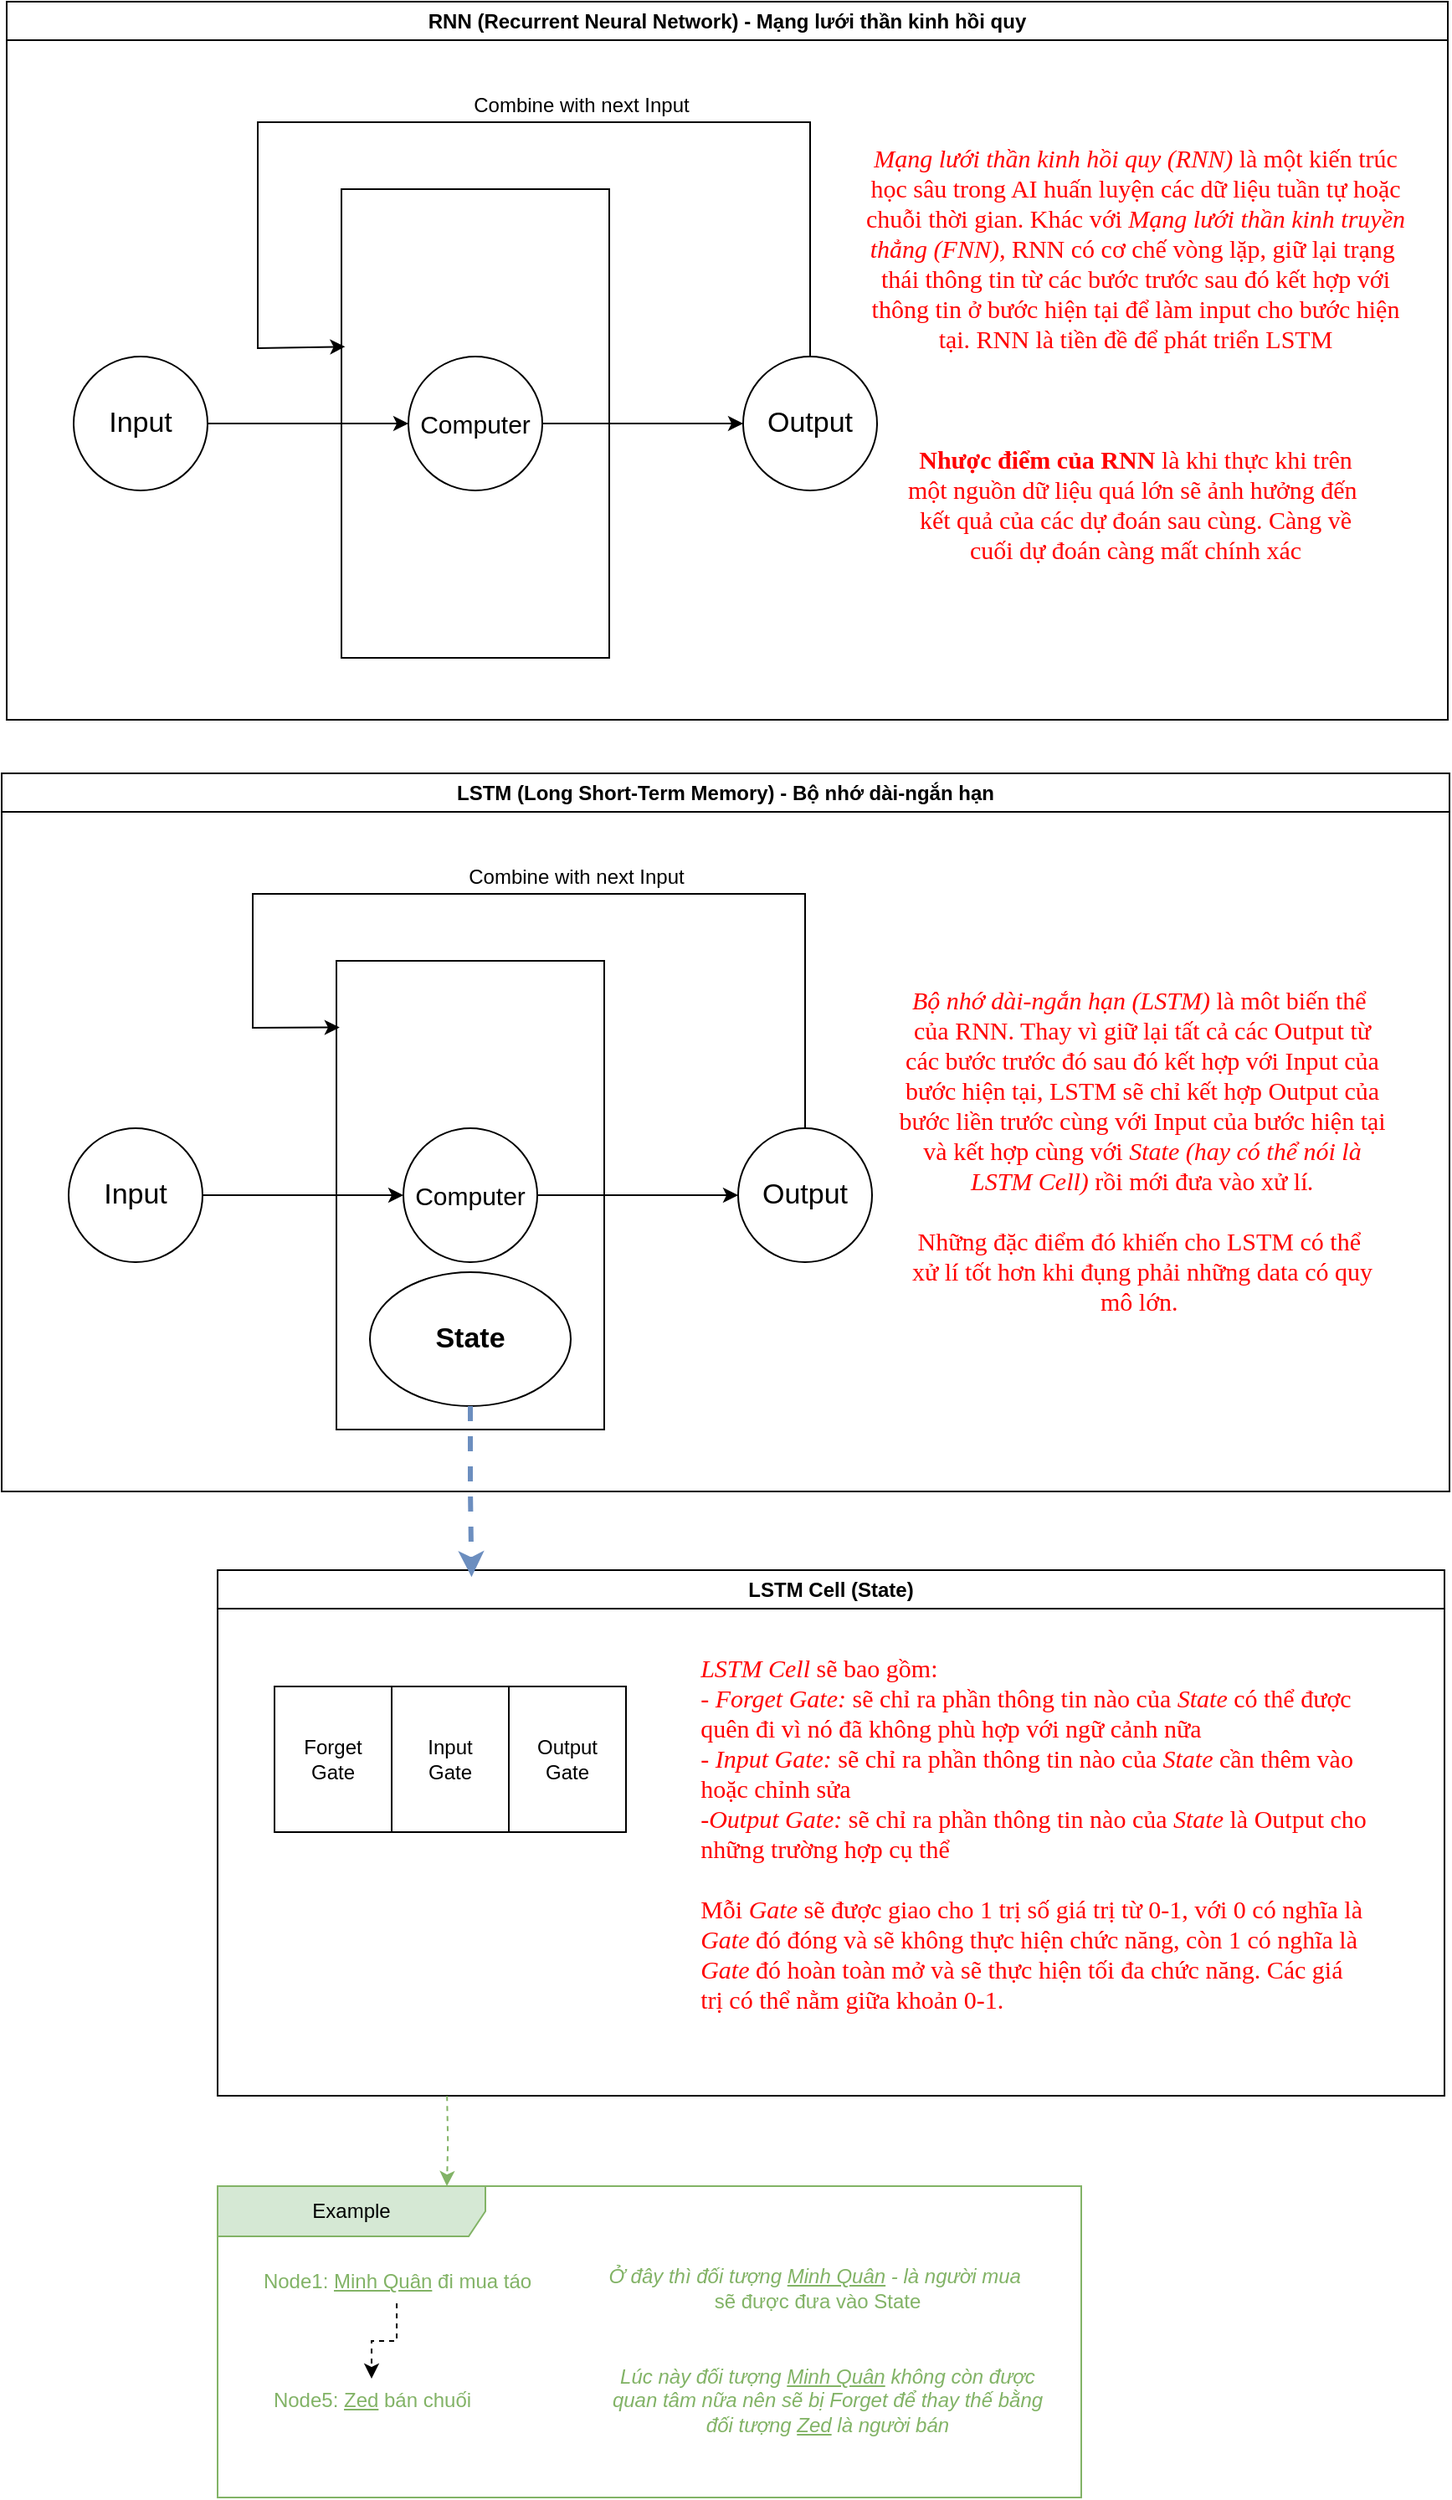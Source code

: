 <mxfile version="27.0.2">
  <diagram name="Page-1" id="bhZ3xM5GeWRVstb4cKA2">
    <mxGraphModel dx="741" dy="698" grid="0" gridSize="10" guides="1" tooltips="1" connect="1" arrows="1" fold="1" page="0" pageScale="1" pageWidth="850" pageHeight="1100" math="0" shadow="0">
      <root>
        <mxCell id="0" />
        <mxCell id="1" parent="0" />
        <mxCell id="ilEE9X5BdxgnDR6BqSXt-13" value="RNN (Recurrent Neural Network) - Mạng lưới thần kinh hồi quy" style="swimlane;whiteSpace=wrap;html=1;" vertex="1" parent="1">
          <mxGeometry x="406" y="333" width="861" height="429" as="geometry" />
        </mxCell>
        <mxCell id="ilEE9X5BdxgnDR6BqSXt-14" value="" style="group" vertex="1" connectable="0" parent="ilEE9X5BdxgnDR6BqSXt-13">
          <mxGeometry x="40" y="49" width="480" height="343" as="geometry" />
        </mxCell>
        <mxCell id="ilEE9X5BdxgnDR6BqSXt-2" value="" style="rounded=0;whiteSpace=wrap;html=1;" vertex="1" parent="ilEE9X5BdxgnDR6BqSXt-14">
          <mxGeometry x="160" y="63" width="160" height="280" as="geometry" />
        </mxCell>
        <mxCell id="ilEE9X5BdxgnDR6BqSXt-5" value="" style="edgeStyle=orthogonalEdgeStyle;rounded=0;orthogonalLoop=1;jettySize=auto;html=1;" edge="1" parent="ilEE9X5BdxgnDR6BqSXt-14" source="ilEE9X5BdxgnDR6BqSXt-1" target="ilEE9X5BdxgnDR6BqSXt-4">
          <mxGeometry relative="1" as="geometry" />
        </mxCell>
        <mxCell id="ilEE9X5BdxgnDR6BqSXt-1" value="&lt;font style=&quot;font-size: 17px;&quot;&gt;Input&lt;/font&gt;" style="ellipse;whiteSpace=wrap;html=1;aspect=fixed;" vertex="1" parent="ilEE9X5BdxgnDR6BqSXt-14">
          <mxGeometry y="163" width="80" height="80" as="geometry" />
        </mxCell>
        <mxCell id="ilEE9X5BdxgnDR6BqSXt-3" value="&lt;font style=&quot;font-size: 17px;&quot;&gt;Output&lt;/font&gt;" style="ellipse;whiteSpace=wrap;html=1;aspect=fixed;" vertex="1" parent="ilEE9X5BdxgnDR6BqSXt-14">
          <mxGeometry x="400" y="163" width="80" height="80" as="geometry" />
        </mxCell>
        <mxCell id="ilEE9X5BdxgnDR6BqSXt-6" style="edgeStyle=orthogonalEdgeStyle;rounded=0;orthogonalLoop=1;jettySize=auto;html=1;" edge="1" parent="ilEE9X5BdxgnDR6BqSXt-14" source="ilEE9X5BdxgnDR6BqSXt-4" target="ilEE9X5BdxgnDR6BqSXt-3">
          <mxGeometry relative="1" as="geometry" />
        </mxCell>
        <mxCell id="ilEE9X5BdxgnDR6BqSXt-4" value="&lt;font style=&quot;font-size: 15px;&quot;&gt;Computer&lt;/font&gt;" style="ellipse;whiteSpace=wrap;html=1;aspect=fixed;" vertex="1" parent="ilEE9X5BdxgnDR6BqSXt-14">
          <mxGeometry x="200" y="163" width="80" height="80" as="geometry" />
        </mxCell>
        <mxCell id="ilEE9X5BdxgnDR6BqSXt-7" value="" style="endArrow=classic;html=1;rounded=0;entryX=0.014;entryY=0.336;entryDx=0;entryDy=0;entryPerimeter=0;" edge="1" parent="ilEE9X5BdxgnDR6BqSXt-14" source="ilEE9X5BdxgnDR6BqSXt-3" target="ilEE9X5BdxgnDR6BqSXt-2">
          <mxGeometry width="50" height="50" relative="1" as="geometry">
            <mxPoint x="440" y="143" as="sourcePoint" />
            <mxPoint x="490" y="93" as="targetPoint" />
            <Array as="points">
              <mxPoint x="440" y="23" />
              <mxPoint x="110" y="23" />
              <mxPoint x="110" y="158" />
            </Array>
          </mxGeometry>
        </mxCell>
        <mxCell id="ilEE9X5BdxgnDR6BqSXt-8" value="Combine with next Input" style="text;html=1;align=center;verticalAlign=middle;resizable=0;points=[];autosize=1;strokeColor=none;fillColor=none;" vertex="1" parent="ilEE9X5BdxgnDR6BqSXt-14">
          <mxGeometry x="229" width="147" height="26" as="geometry" />
        </mxCell>
        <mxCell id="ilEE9X5BdxgnDR6BqSXt-32" value="&lt;font style=&quot;font-size: 15px;&quot;&gt;Mạng lưới thần kinh hồi quy (RNN) &lt;span style=&quot;font-style: normal;&quot;&gt;là một kiến trúc&lt;/span&gt;&lt;/font&gt;&lt;div&gt;&lt;span style=&quot;font-style: normal;&quot;&gt;&lt;font style=&quot;font-size: 15px;&quot;&gt;học sâu trong AI huấn luyện các dữ liệu tuần tự hoặc&lt;/font&gt;&lt;/span&gt;&lt;/div&gt;&lt;div&gt;&lt;font style=&quot;font-size: 15px;&quot;&gt;&lt;span style=&quot;font-style: normal;&quot;&gt;chuỗi thời gian. Khác với &lt;/span&gt;Mạng lưới thần kinh truyền&lt;/font&gt;&lt;/div&gt;&lt;div&gt;&lt;font style=&quot;font-size: 15px;&quot;&gt;thẳng (FNN), &lt;span style=&quot;font-style: normal;&quot;&gt;RNN có cơ chế vòng lặp, giữ lại trạng&amp;nbsp;&lt;/span&gt;&lt;/font&gt;&lt;/div&gt;&lt;div&gt;&lt;span style=&quot;font-style: normal;&quot;&gt;&lt;font style=&quot;font-size: 15px;&quot;&gt;thái thông tin từ các bước trước sau đó kết hợp với&lt;/font&gt;&lt;/span&gt;&lt;/div&gt;&lt;div&gt;&lt;span style=&quot;font-style: normal;&quot;&gt;&lt;font style=&quot;font-size: 15px;&quot;&gt;thông tin ở bước hiện tại để làm input cho bước hiện&lt;/font&gt;&lt;/span&gt;&lt;/div&gt;&lt;div&gt;&lt;span style=&quot;font-style: normal;&quot;&gt;&lt;font style=&quot;font-size: 15px;&quot;&gt;tại. RNN là tiền đề để phát triển LSTM&lt;/font&gt;&lt;/span&gt;&lt;/div&gt;&lt;div style=&quot;&quot;&gt;&lt;span style=&quot;font-style: normal;&quot;&gt;&lt;font style=&quot;font-size: 15px;&quot;&gt;&lt;br&gt;&lt;/font&gt;&lt;/span&gt;&lt;/div&gt;&lt;div style=&quot;&quot;&gt;&lt;span style=&quot;font-style: normal;&quot;&gt;&lt;font style=&quot;font-size: 15px;&quot;&gt;&lt;br&gt;&lt;/font&gt;&lt;/span&gt;&lt;/div&gt;&lt;div&gt;&lt;span style=&quot;font-style: normal;&quot;&gt;&lt;font style=&quot;font-size: 15px;&quot;&gt;&lt;br&gt;&lt;/font&gt;&lt;/span&gt;&lt;/div&gt;&lt;div&gt;&lt;span style=&quot;font-style: normal;&quot;&gt;&lt;font style=&quot;font-size: 15px;&quot;&gt;&lt;b&gt;Nhược điểm của RNN&lt;/b&gt;&amp;nbsp;là khi thực khi trên&lt;/font&gt;&lt;/span&gt;&lt;/div&gt;&lt;div&gt;&lt;span style=&quot;font-style: normal;&quot;&gt;&lt;font style=&quot;font-size: 15px;&quot;&gt;một nguồn dữ liệu quá lớn sẽ ảnh hưởng đến&amp;nbsp;&lt;/font&gt;&lt;/span&gt;&lt;/div&gt;&lt;div&gt;&lt;span style=&quot;font-style: normal;&quot;&gt;&lt;font style=&quot;font-size: 15px;&quot;&gt;kết quả của các dự đoán sau cùng. Càng về&lt;/font&gt;&lt;/span&gt;&lt;/div&gt;&lt;div&gt;&lt;span style=&quot;font-style: normal;&quot;&gt;&lt;font style=&quot;font-size: 15px;&quot;&gt;cuối dự đoán càng mất chính xác&lt;/font&gt;&lt;/span&gt;&lt;/div&gt;" style="text;html=1;align=center;verticalAlign=middle;resizable=0;points=[];autosize=1;strokeColor=none;fillColor=none;fontFamily=Times New Roman;fontStyle=2;fontColor=light-dark(#ff0000, #ededed);" vertex="1" parent="ilEE9X5BdxgnDR6BqSXt-13">
          <mxGeometry x="504" y="78" width="340" height="264" as="geometry" />
        </mxCell>
        <mxCell id="ilEE9X5BdxgnDR6BqSXt-15" value="LSTM Cell (State)" style="swimlane;whiteSpace=wrap;html=1;" vertex="1" parent="1">
          <mxGeometry x="532" y="1270" width="733" height="314" as="geometry" />
        </mxCell>
        <mxCell id="ilEE9X5BdxgnDR6BqSXt-16" value="" style="group" vertex="1" connectable="0" parent="ilEE9X5BdxgnDR6BqSXt-15">
          <mxGeometry x="34" y="69.5" width="210" height="87" as="geometry" />
        </mxCell>
        <mxCell id="ilEE9X5BdxgnDR6BqSXt-9" value="Forget&lt;div&gt;Gate&lt;/div&gt;" style="rounded=0;whiteSpace=wrap;html=1;" vertex="1" parent="ilEE9X5BdxgnDR6BqSXt-16">
          <mxGeometry width="70" height="87" as="geometry" />
        </mxCell>
        <mxCell id="ilEE9X5BdxgnDR6BqSXt-10" value="Input&lt;div&gt;Gate&lt;/div&gt;" style="rounded=0;whiteSpace=wrap;html=1;" vertex="1" parent="ilEE9X5BdxgnDR6BqSXt-16">
          <mxGeometry x="70" width="70" height="87" as="geometry" />
        </mxCell>
        <mxCell id="ilEE9X5BdxgnDR6BqSXt-11" value="Output&lt;div&gt;Gate&lt;/div&gt;" style="rounded=0;whiteSpace=wrap;html=1;" vertex="1" parent="ilEE9X5BdxgnDR6BqSXt-16">
          <mxGeometry x="140" width="70" height="87" as="geometry" />
        </mxCell>
        <mxCell id="ilEE9X5BdxgnDR6BqSXt-36" value="&lt;div style=&quot;text-align: left;&quot;&gt;&lt;span style=&quot;font-size: 15px; background-color: transparent; color: light-dark(rgb(255, 0, 0), rgb(237, 237, 237));&quot;&gt;LSTM Cell &lt;/span&gt;&lt;span style=&quot;font-size: 15px; background-color: transparent; color: light-dark(rgb(255, 0, 0), rgb(237, 237, 237)); font-style: normal;&quot;&gt;sẽ bao gồm:&lt;/span&gt;&lt;/div&gt;&lt;div style=&quot;text-align: left;&quot;&gt;&lt;span style=&quot;background-color: transparent; color: light-dark(rgb(255, 0, 0), rgb(237, 237, 237));&quot;&gt;&lt;font style=&quot;font-size: 15px;&quot;&gt;- Forget Gate: &lt;span style=&quot;font-style: normal;&quot;&gt;sẽ chỉ ra phần thông tin nào của &lt;/span&gt;State&lt;span style=&quot;font-style: normal;&quot;&gt;&amp;nbsp;có thể được&lt;/span&gt;&lt;/font&gt;&lt;/span&gt;&lt;/div&gt;&lt;div style=&quot;text-align: left;&quot;&gt;&lt;span style=&quot;background-color: transparent; color: light-dark(rgb(255, 0, 0), rgb(237, 237, 237));&quot;&gt;&lt;font style=&quot;font-size: 15px;&quot;&gt;&lt;span style=&quot;font-style: normal;&quot;&gt;quên đi vì nó đã không phù hợp với ngữ cảnh nữa&lt;/span&gt;&lt;/font&gt;&lt;/span&gt;&lt;/div&gt;&lt;div style=&quot;text-align: left;&quot;&gt;&lt;span style=&quot;background-color: transparent; color: light-dark(rgb(255, 0, 0), rgb(237, 237, 237));&quot;&gt;&lt;font style=&quot;font-size: 15px;&quot;&gt;- Input Gate: &lt;span style=&quot;font-style: normal;&quot;&gt;sẽ chỉ ra phần thông tin nào của &lt;/span&gt;State&lt;span style=&quot;font-style: normal;&quot;&gt; cần thêm vào&lt;/span&gt;&lt;/font&gt;&lt;/span&gt;&lt;/div&gt;&lt;div style=&quot;text-align: left;&quot;&gt;&lt;span style=&quot;background-color: transparent; color: light-dark(rgb(255, 0, 0), rgb(237, 237, 237));&quot;&gt;&lt;font style=&quot;font-size: 15px;&quot;&gt;&lt;span style=&quot;font-style: normal;&quot;&gt;hoặc chỉnh&amp;nbsp;&lt;/span&gt;&lt;/font&gt;&lt;/span&gt;&lt;span style=&quot;font-style: normal; font-size: 15px; background-color: transparent; color: light-dark(rgb(255, 0, 0), rgb(237, 237, 237));&quot;&gt;sửa&amp;nbsp;&lt;/span&gt;&lt;/div&gt;&lt;div style=&quot;text-align: left;&quot;&gt;&lt;span style=&quot;background-color: transparent; color: light-dark(rgb(255, 0, 0), rgb(237, 237, 237));&quot;&gt;&lt;font style=&quot;font-size: 15px;&quot;&gt;-Output Gate: &lt;span style=&quot;font-style: normal;&quot;&gt;sẽ chỉ ra phần thông tin nào của &lt;/span&gt;State&lt;span style=&quot;font-style: normal;&quot;&gt;&amp;nbsp;là Output cho&lt;/span&gt;&lt;/font&gt;&lt;/span&gt;&lt;/div&gt;&lt;div style=&quot;text-align: left;&quot;&gt;&lt;span style=&quot;background-color: transparent; color: light-dark(rgb(255, 0, 0), rgb(237, 237, 237));&quot;&gt;&lt;font style=&quot;font-size: 15px;&quot;&gt;&lt;span style=&quot;font-style: normal;&quot;&gt;những trường hợp cụ thể&lt;/span&gt;&lt;/font&gt;&lt;/span&gt;&lt;/div&gt;&lt;div style=&quot;text-align: left;&quot;&gt;&lt;span style=&quot;background-color: transparent; color: light-dark(rgb(255, 0, 0), rgb(237, 237, 237));&quot;&gt;&lt;font style=&quot;font-size: 15px;&quot;&gt;&lt;span style=&quot;font-style: normal;&quot;&gt;&lt;br&gt;&lt;/span&gt;&lt;/font&gt;&lt;/span&gt;&lt;/div&gt;&lt;div style=&quot;text-align: left;&quot;&gt;&lt;span style=&quot;background-color: transparent; color: light-dark(rgb(255, 0, 0), rgb(237, 237, 237));&quot;&gt;&lt;font style=&quot;font-size: 15px;&quot;&gt;&lt;span style=&quot;font-style: normal;&quot;&gt;Mỗi &lt;/span&gt;Gate&lt;span style=&quot;font-style: normal;&quot;&gt; sẽ được giao cho 1 trị số giá trị từ 0-1, với 0 có nghĩa là&lt;/span&gt;&lt;/font&gt;&lt;/span&gt;&lt;/div&gt;&lt;div style=&quot;text-align: left;&quot;&gt;&lt;span style=&quot;background-color: transparent; color: light-dark(rgb(255, 0, 0), rgb(237, 237, 237));&quot;&gt;&lt;font style=&quot;font-size: 15px;&quot;&gt;Gate &lt;span style=&quot;font-style: normal;&quot;&gt;đó đóng và sẽ không thực hiện chức năng, còn 1 có nghĩa là&amp;nbsp;&lt;/span&gt;&lt;/font&gt;&lt;/span&gt;&lt;/div&gt;&lt;div style=&quot;text-align: left;&quot;&gt;&lt;span style=&quot;background-color: transparent; color: light-dark(rgb(255, 0, 0), rgb(237, 237, 237));&quot;&gt;&lt;font style=&quot;font-size: 15px;&quot;&gt;Gate &lt;span style=&quot;font-style: normal;&quot;&gt;đó hoàn toàn mở và sẽ thực hiện tối đa chức năng. Các giá&amp;nbsp;&lt;/span&gt;&lt;/font&gt;&lt;/span&gt;&lt;/div&gt;&lt;div style=&quot;text-align: left;&quot;&gt;&lt;span style=&quot;background-color: transparent; color: light-dark(rgb(255, 0, 0), rgb(237, 237, 237));&quot;&gt;&lt;font style=&quot;font-size: 15px;&quot;&gt;&lt;span style=&quot;font-style: normal;&quot;&gt;trị có thể nằm giữa khoản 0-1.&lt;/span&gt;&lt;/font&gt;&lt;/span&gt;&lt;/div&gt;" style="text;html=1;align=center;verticalAlign=middle;resizable=0;points=[];autosize=1;strokeColor=none;fillColor=none;fontFamily=Times New Roman;fontStyle=2;fontColor=light-dark(#ff0000, #ededed);" vertex="1" parent="ilEE9X5BdxgnDR6BqSXt-15">
          <mxGeometry x="280" y="43" width="414" height="228" as="geometry" />
        </mxCell>
        <mxCell id="ilEE9X5BdxgnDR6BqSXt-17" value="LSTM (Long Short-Term Memory) - Bộ nhớ dài-ngắn hạn" style="swimlane;whiteSpace=wrap;html=1;" vertex="1" parent="1">
          <mxGeometry x="403" y="794" width="865" height="429" as="geometry" />
        </mxCell>
        <mxCell id="ilEE9X5BdxgnDR6BqSXt-28" value="" style="group" vertex="1" connectable="0" parent="ilEE9X5BdxgnDR6BqSXt-17">
          <mxGeometry x="40" y="49" width="480" height="343" as="geometry" />
        </mxCell>
        <mxCell id="ilEE9X5BdxgnDR6BqSXt-19" value="" style="rounded=0;whiteSpace=wrap;html=1;" vertex="1" parent="ilEE9X5BdxgnDR6BqSXt-28">
          <mxGeometry x="160" y="63" width="160" height="280" as="geometry" />
        </mxCell>
        <mxCell id="ilEE9X5BdxgnDR6BqSXt-20" value="" style="edgeStyle=orthogonalEdgeStyle;rounded=0;orthogonalLoop=1;jettySize=auto;html=1;" edge="1" parent="ilEE9X5BdxgnDR6BqSXt-28" source="ilEE9X5BdxgnDR6BqSXt-21" target="ilEE9X5BdxgnDR6BqSXt-24">
          <mxGeometry relative="1" as="geometry" />
        </mxCell>
        <mxCell id="ilEE9X5BdxgnDR6BqSXt-21" value="&lt;font style=&quot;font-size: 17px;&quot;&gt;Input&lt;/font&gt;" style="ellipse;whiteSpace=wrap;html=1;aspect=fixed;" vertex="1" parent="ilEE9X5BdxgnDR6BqSXt-28">
          <mxGeometry y="163" width="80" height="80" as="geometry" />
        </mxCell>
        <mxCell id="ilEE9X5BdxgnDR6BqSXt-22" value="&lt;font style=&quot;font-size: 17px;&quot;&gt;Output&lt;/font&gt;" style="ellipse;whiteSpace=wrap;html=1;aspect=fixed;" vertex="1" parent="ilEE9X5BdxgnDR6BqSXt-28">
          <mxGeometry x="400" y="163" width="80" height="80" as="geometry" />
        </mxCell>
        <mxCell id="ilEE9X5BdxgnDR6BqSXt-23" style="edgeStyle=orthogonalEdgeStyle;rounded=0;orthogonalLoop=1;jettySize=auto;html=1;" edge="1" parent="ilEE9X5BdxgnDR6BqSXt-28" source="ilEE9X5BdxgnDR6BqSXt-24" target="ilEE9X5BdxgnDR6BqSXt-22">
          <mxGeometry relative="1" as="geometry" />
        </mxCell>
        <mxCell id="ilEE9X5BdxgnDR6BqSXt-24" value="&lt;font style=&quot;font-size: 15px;&quot;&gt;Computer&lt;/font&gt;" style="ellipse;whiteSpace=wrap;html=1;aspect=fixed;" vertex="1" parent="ilEE9X5BdxgnDR6BqSXt-28">
          <mxGeometry x="200" y="163" width="80" height="80" as="geometry" />
        </mxCell>
        <mxCell id="ilEE9X5BdxgnDR6BqSXt-25" value="" style="endArrow=classic;html=1;rounded=0;entryX=0.012;entryY=0.142;entryDx=0;entryDy=0;entryPerimeter=0;" edge="1" parent="ilEE9X5BdxgnDR6BqSXt-28" source="ilEE9X5BdxgnDR6BqSXt-22" target="ilEE9X5BdxgnDR6BqSXt-19">
          <mxGeometry width="50" height="50" relative="1" as="geometry">
            <mxPoint x="440" y="143" as="sourcePoint" />
            <mxPoint x="490" y="93" as="targetPoint" />
            <Array as="points">
              <mxPoint x="440" y="23" />
              <mxPoint x="110" y="23" />
              <mxPoint x="110" y="103" />
            </Array>
          </mxGeometry>
        </mxCell>
        <mxCell id="ilEE9X5BdxgnDR6BqSXt-26" value="Combine with next Input" style="text;html=1;align=center;verticalAlign=middle;resizable=0;points=[];autosize=1;strokeColor=none;fillColor=none;" vertex="1" parent="ilEE9X5BdxgnDR6BqSXt-28">
          <mxGeometry x="229" width="147" height="26" as="geometry" />
        </mxCell>
        <mxCell id="ilEE9X5BdxgnDR6BqSXt-27" value="&lt;font style=&quot;font-size: 17px;&quot;&gt;&lt;b&gt;State&lt;/b&gt;&lt;/font&gt;" style="ellipse;whiteSpace=wrap;html=1;" vertex="1" parent="ilEE9X5BdxgnDR6BqSXt-28">
          <mxGeometry x="180" y="249" width="120" height="80" as="geometry" />
        </mxCell>
        <mxCell id="ilEE9X5BdxgnDR6BqSXt-33" value="&lt;span style=&quot;font-size: 15px;&quot;&gt;Bộ nhớ dài-ngắn hạn (LSTM) &lt;span style=&quot;font-style: normal;&quot;&gt;là môt biến thể&amp;nbsp;&lt;/span&gt;&lt;/span&gt;&lt;div&gt;&lt;span style=&quot;font-size: 15px;&quot;&gt;&lt;span style=&quot;font-style: normal;&quot;&gt;của RNN. Thay vì giữ lại tất cả các Output từ&lt;/span&gt;&lt;/span&gt;&lt;/div&gt;&lt;div&gt;&lt;span style=&quot;font-size: 15px; font-style: normal;&quot;&gt;các bước trước đó sau đó kết hợp với Input của&lt;/span&gt;&lt;/div&gt;&lt;div&gt;&lt;span style=&quot;font-size: 15px; font-style: normal;&quot;&gt;bước hiện tại, LSTM sẽ chỉ kết hợp Output của&lt;/span&gt;&lt;/div&gt;&lt;div&gt;&lt;span style=&quot;font-size: 15px; font-style: normal;&quot;&gt;bước liền trước cùng với Input của bước hiện tại&lt;/span&gt;&lt;/div&gt;&lt;div&gt;&lt;span style=&quot;font-size: 15px; font-style: normal;&quot;&gt;và kết hợp cùng với &lt;/span&gt;&lt;span style=&quot;font-size: 15px;&quot;&gt;State (hay có thể nói là&lt;/span&gt;&lt;/div&gt;&lt;div&gt;&lt;span style=&quot;font-size: 15px;&quot;&gt;LSTM Cell) &lt;span style=&quot;font-style: normal;&quot;&gt;rồi mới đưa vào xử lí&lt;/span&gt;.&lt;br&gt;&lt;/span&gt;&lt;span style=&quot;font-size: 15px; font-style: normal;&quot;&gt;&lt;br&gt;Những đặc điểm đó khiến cho LSTM có thể&amp;nbsp;&lt;/span&gt;&lt;/div&gt;&lt;div&gt;&lt;span style=&quot;font-size: 15px; font-style: normal;&quot;&gt;xử lí tốt hơn khi đụng phải những data có quy&lt;/span&gt;&lt;/div&gt;&lt;div&gt;&lt;span style=&quot;font-size: 15px; font-style: normal;&quot;&gt;mô lớn.&amp;nbsp;&lt;/span&gt;&lt;/div&gt;" style="text;html=1;align=center;verticalAlign=middle;resizable=0;points=[];autosize=1;strokeColor=none;fillColor=none;fontFamily=Times New Roman;fontStyle=2;fontColor=light-dark(#ff0000, #ededed);" vertex="1" parent="ilEE9X5BdxgnDR6BqSXt-17">
          <mxGeometry x="526" y="120" width="309" height="210" as="geometry" />
        </mxCell>
        <mxCell id="ilEE9X5BdxgnDR6BqSXt-29" style="edgeStyle=orthogonalEdgeStyle;rounded=0;orthogonalLoop=1;jettySize=auto;html=1;fontStyle=1;fillColor=#dae8fc;strokeColor=#6c8ebf;curved=0;strokeWidth=3;dashed=1;entryX=0.207;entryY=0.013;entryDx=0;entryDy=0;entryPerimeter=0;" edge="1" parent="1" source="ilEE9X5BdxgnDR6BqSXt-27" target="ilEE9X5BdxgnDR6BqSXt-15">
          <mxGeometry relative="1" as="geometry" />
        </mxCell>
        <mxCell id="ilEE9X5BdxgnDR6BqSXt-40" value="Example" style="shape=umlFrame;whiteSpace=wrap;html=1;pointerEvents=0;recursiveResize=0;container=1;collapsible=0;width=160;fillColor=#d5e8d4;strokeColor=#82b366;" vertex="1" parent="1">
          <mxGeometry x="532" y="1638" width="516" height="186" as="geometry" />
        </mxCell>
        <mxCell id="ilEE9X5BdxgnDR6BqSXt-46" value="" style="edgeStyle=orthogonalEdgeStyle;rounded=0;orthogonalLoop=1;jettySize=auto;html=1;dashed=1;" edge="1" parent="ilEE9X5BdxgnDR6BqSXt-40" source="ilEE9X5BdxgnDR6BqSXt-43" target="ilEE9X5BdxgnDR6BqSXt-44">
          <mxGeometry relative="1" as="geometry" />
        </mxCell>
        <mxCell id="ilEE9X5BdxgnDR6BqSXt-43" value="&lt;font style=&quot;color: rgb(130, 179, 102);&quot;&gt;Node1: &lt;u&gt;Minh Quân&lt;/u&gt; đi mua táo&lt;/font&gt;" style="text;html=1;align=center;verticalAlign=middle;resizable=0;points=[];autosize=1;strokeColor=none;fillColor=none;fontColor=#99FF99;" vertex="1" parent="ilEE9X5BdxgnDR6BqSXt-40">
          <mxGeometry x="18" y="44" width="178" height="26" as="geometry" />
        </mxCell>
        <mxCell id="ilEE9X5BdxgnDR6BqSXt-44" value="&lt;font style=&quot;color: rgb(130, 179, 102);&quot;&gt;Node5: &lt;u&gt;Zed&lt;/u&gt;&amp;nbsp;bán chuối&lt;/font&gt;" style="text;html=1;align=center;verticalAlign=middle;resizable=0;points=[];autosize=1;strokeColor=none;fillColor=none;fontColor=#99FF99;" vertex="1" parent="ilEE9X5BdxgnDR6BqSXt-40">
          <mxGeometry x="24" y="115" width="136" height="26" as="geometry" />
        </mxCell>
        <mxCell id="ilEE9X5BdxgnDR6BqSXt-45" value="&lt;font color=&quot;#82b366&quot;&gt;&lt;i&gt;Ở đây thì đối tượng &lt;/i&gt;&lt;i style=&quot;text-decoration-line: underline;&quot;&gt;Minh Quân&lt;/i&gt;&lt;i style=&quot;&quot;&gt;&amp;nbsp;- là người mua&amp;nbsp;&lt;/i&gt;&lt;/font&gt;&lt;div&gt;&lt;font color=&quot;#82b366&quot;&gt;sẽ được&amp;nbsp;&lt;/font&gt;&lt;span style=&quot;color: rgb(130, 179, 102); background-color: transparent;&quot;&gt;đưa vào State&lt;/span&gt;&lt;/div&gt;" style="text;html=1;align=center;verticalAlign=middle;resizable=0;points=[];autosize=1;strokeColor=none;fillColor=none;fontColor=#99FF99;" vertex="1" parent="ilEE9X5BdxgnDR6BqSXt-40">
          <mxGeometry x="224" y="40" width="268" height="41" as="geometry" />
        </mxCell>
        <mxCell id="ilEE9X5BdxgnDR6BqSXt-47" value="&lt;font color=&quot;#82b366&quot;&gt;&lt;i&gt;Lúc này đối tượng &lt;/i&gt;&lt;i style=&quot;text-decoration-line: underline;&quot;&gt;Minh Quân&lt;/i&gt;&amp;nbsp;&lt;i&gt;không còn được&lt;/i&gt;&lt;/font&gt;&lt;div&gt;&lt;font color=&quot;#82b366&quot;&gt;&lt;i&gt;quan tâm nữa nên sẽ bị Forget để thay thế bằng&lt;/i&gt;&lt;/font&gt;&lt;/div&gt;&lt;div&gt;&lt;font color=&quot;#82b366&quot;&gt;&lt;i&gt;đối tượng &lt;u&gt;Zed&lt;/u&gt;&amp;nbsp;là người bán&lt;/i&gt;&lt;/font&gt;&lt;/div&gt;" style="text;html=1;align=center;verticalAlign=middle;resizable=0;points=[];autosize=1;strokeColor=none;fillColor=none;fontColor=#99FF99;" vertex="1" parent="ilEE9X5BdxgnDR6BqSXt-40">
          <mxGeometry x="226" y="100.5" width="275" height="55" as="geometry" />
        </mxCell>
        <mxCell id="ilEE9X5BdxgnDR6BqSXt-42" style="edgeStyle=orthogonalEdgeStyle;rounded=0;orthogonalLoop=1;jettySize=auto;html=1;exitX=0.25;exitY=1;exitDx=0;exitDy=0;entryX=0.576;entryY=-0.001;entryDx=0;entryDy=0;entryPerimeter=0;fillColor=#d5e8d4;strokeColor=#82b366;dashed=1;" edge="1" parent="1">
          <mxGeometry relative="1" as="geometry">
            <mxPoint x="669.08" y="1584.16" as="sourcePoint" />
            <mxPoint x="668.998" y="1638" as="targetPoint" />
          </mxGeometry>
        </mxCell>
      </root>
    </mxGraphModel>
  </diagram>
</mxfile>
